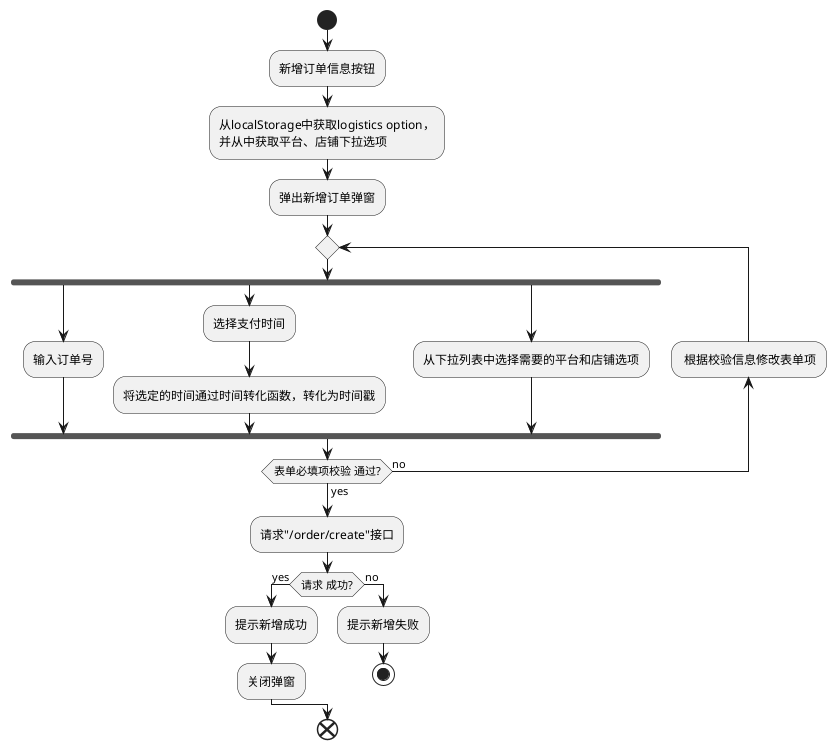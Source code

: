 @startuml

start
:新增订单信息按钮;
:从localStorage中获取logistics option，
并从中获取平台、店铺下拉选项;
:弹出新增订单弹窗;
repeat 
fork
  :输入订单号;
fork again
  :选择支付时间;
  :将选定的时间通过时间转化函数，转化为时间戳;
fork again
  :从下拉列表中选择需要的平台和店铺选项;
end fork 
backward: 根据校验信息修改表单项;
repeat while (表单必填项校验 通过?) is (no) not (yes)
:请求"/order/create"接口;
if(请求 成功?) then (yes)
  :提示新增成功;
  :关闭弹窗;
else (no)
  :提示新增失败;
  stop
endif
end

@enduml